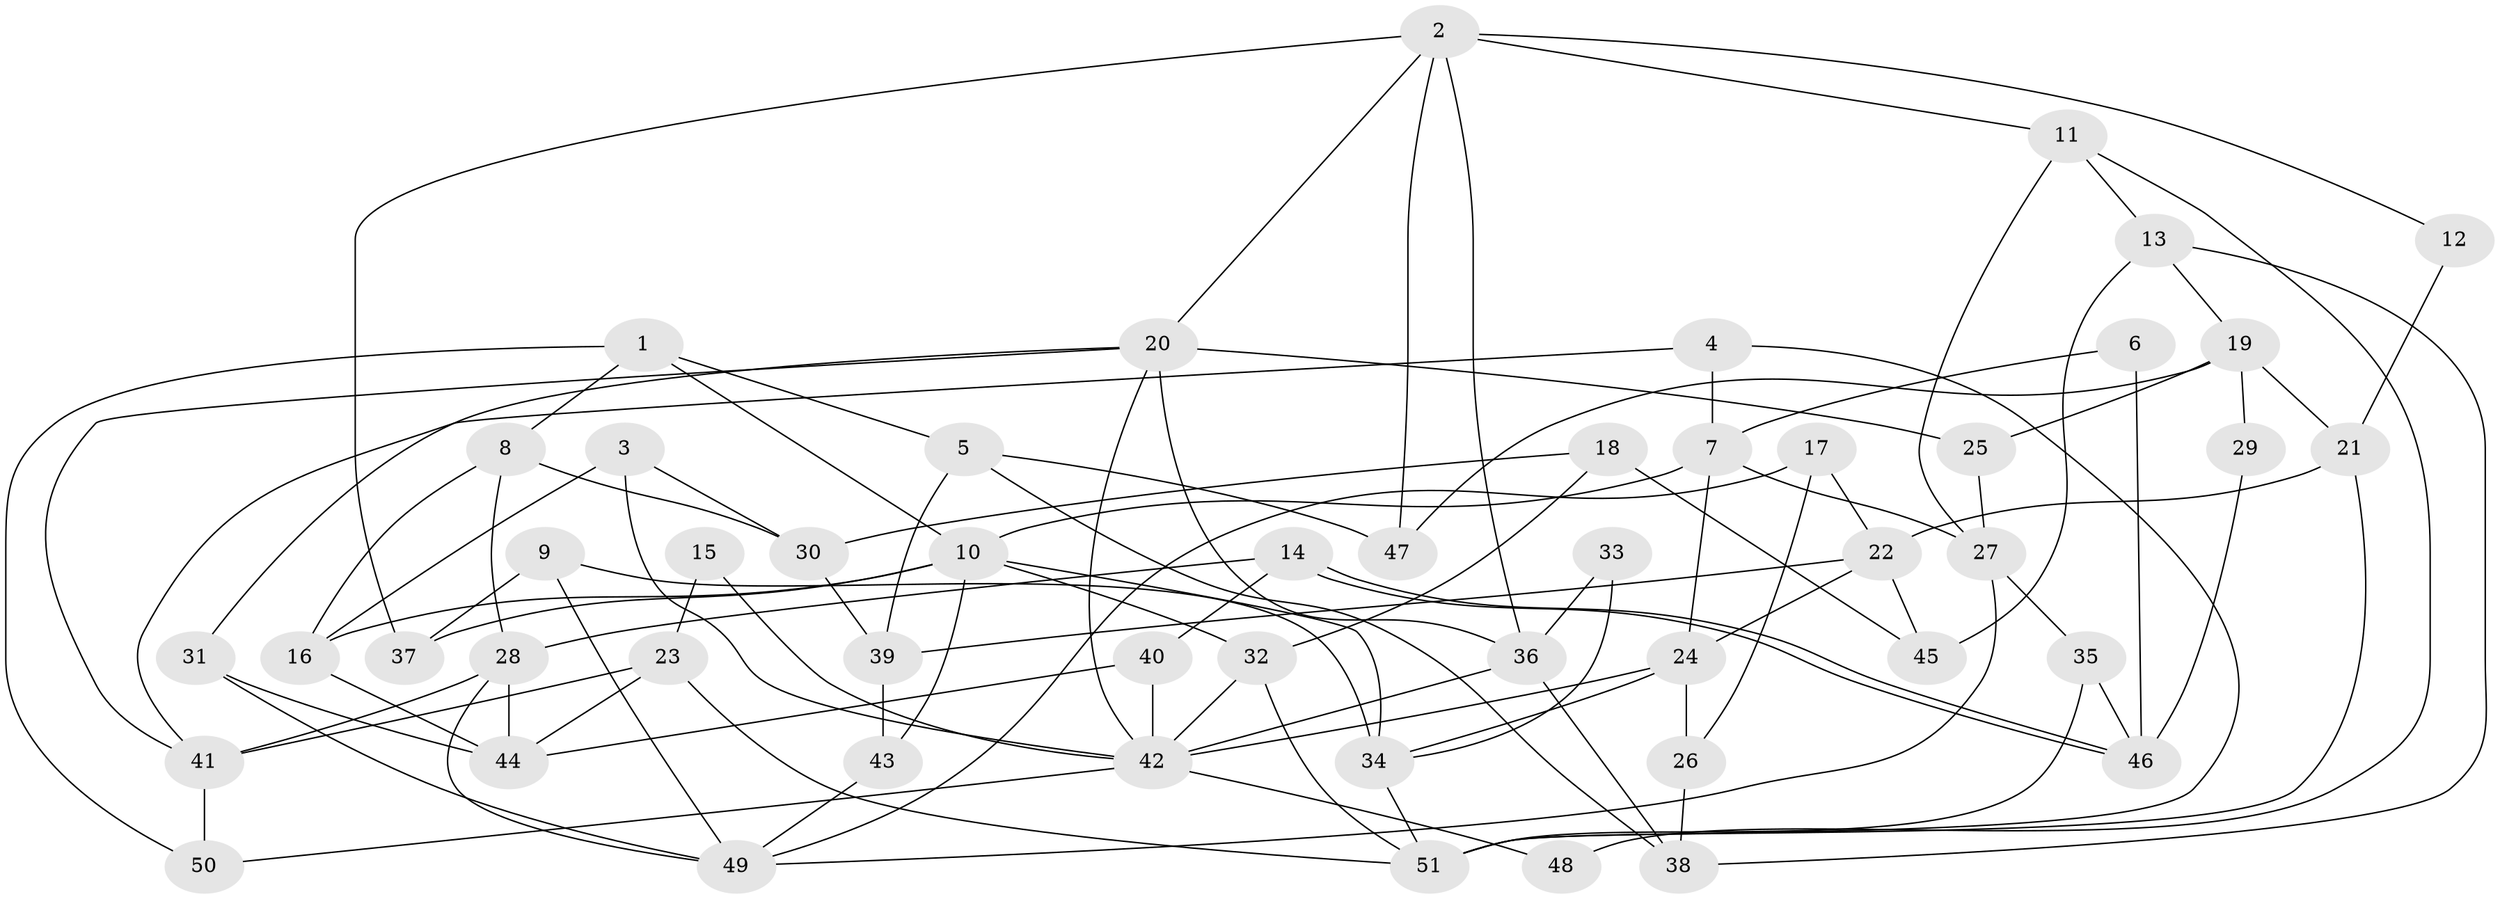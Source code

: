 // Generated by graph-tools (version 1.1) at 2025/26/03/09/25 03:26:20]
// undirected, 51 vertices, 102 edges
graph export_dot {
graph [start="1"]
  node [color=gray90,style=filled];
  1;
  2;
  3;
  4;
  5;
  6;
  7;
  8;
  9;
  10;
  11;
  12;
  13;
  14;
  15;
  16;
  17;
  18;
  19;
  20;
  21;
  22;
  23;
  24;
  25;
  26;
  27;
  28;
  29;
  30;
  31;
  32;
  33;
  34;
  35;
  36;
  37;
  38;
  39;
  40;
  41;
  42;
  43;
  44;
  45;
  46;
  47;
  48;
  49;
  50;
  51;
  1 -- 10;
  1 -- 50;
  1 -- 5;
  1 -- 8;
  2 -- 37;
  2 -- 47;
  2 -- 11;
  2 -- 12;
  2 -- 20;
  2 -- 36;
  3 -- 42;
  3 -- 30;
  3 -- 16;
  4 -- 51;
  4 -- 41;
  4 -- 7;
  5 -- 38;
  5 -- 39;
  5 -- 47;
  6 -- 7;
  6 -- 46;
  7 -- 27;
  7 -- 10;
  7 -- 24;
  8 -- 16;
  8 -- 28;
  8 -- 30;
  9 -- 34;
  9 -- 49;
  9 -- 37;
  10 -- 16;
  10 -- 32;
  10 -- 34;
  10 -- 37;
  10 -- 43;
  11 -- 13;
  11 -- 27;
  11 -- 48;
  12 -- 21;
  13 -- 19;
  13 -- 38;
  13 -- 45;
  14 -- 46;
  14 -- 46;
  14 -- 28;
  14 -- 40;
  15 -- 23;
  15 -- 42;
  16 -- 44;
  17 -- 49;
  17 -- 22;
  17 -- 26;
  18 -- 32;
  18 -- 45;
  18 -- 30;
  19 -- 25;
  19 -- 21;
  19 -- 29;
  19 -- 47;
  20 -- 42;
  20 -- 25;
  20 -- 31;
  20 -- 36;
  20 -- 41;
  21 -- 51;
  21 -- 22;
  22 -- 24;
  22 -- 39;
  22 -- 45;
  23 -- 44;
  23 -- 41;
  23 -- 51;
  24 -- 42;
  24 -- 26;
  24 -- 34;
  25 -- 27;
  26 -- 38;
  27 -- 49;
  27 -- 35;
  28 -- 49;
  28 -- 41;
  28 -- 44;
  29 -- 46;
  30 -- 39;
  31 -- 44;
  31 -- 49;
  32 -- 51;
  32 -- 42;
  33 -- 34;
  33 -- 36;
  34 -- 51;
  35 -- 51;
  35 -- 46;
  36 -- 38;
  36 -- 42;
  39 -- 43;
  40 -- 42;
  40 -- 44;
  41 -- 50;
  42 -- 48;
  42 -- 50;
  43 -- 49;
}
